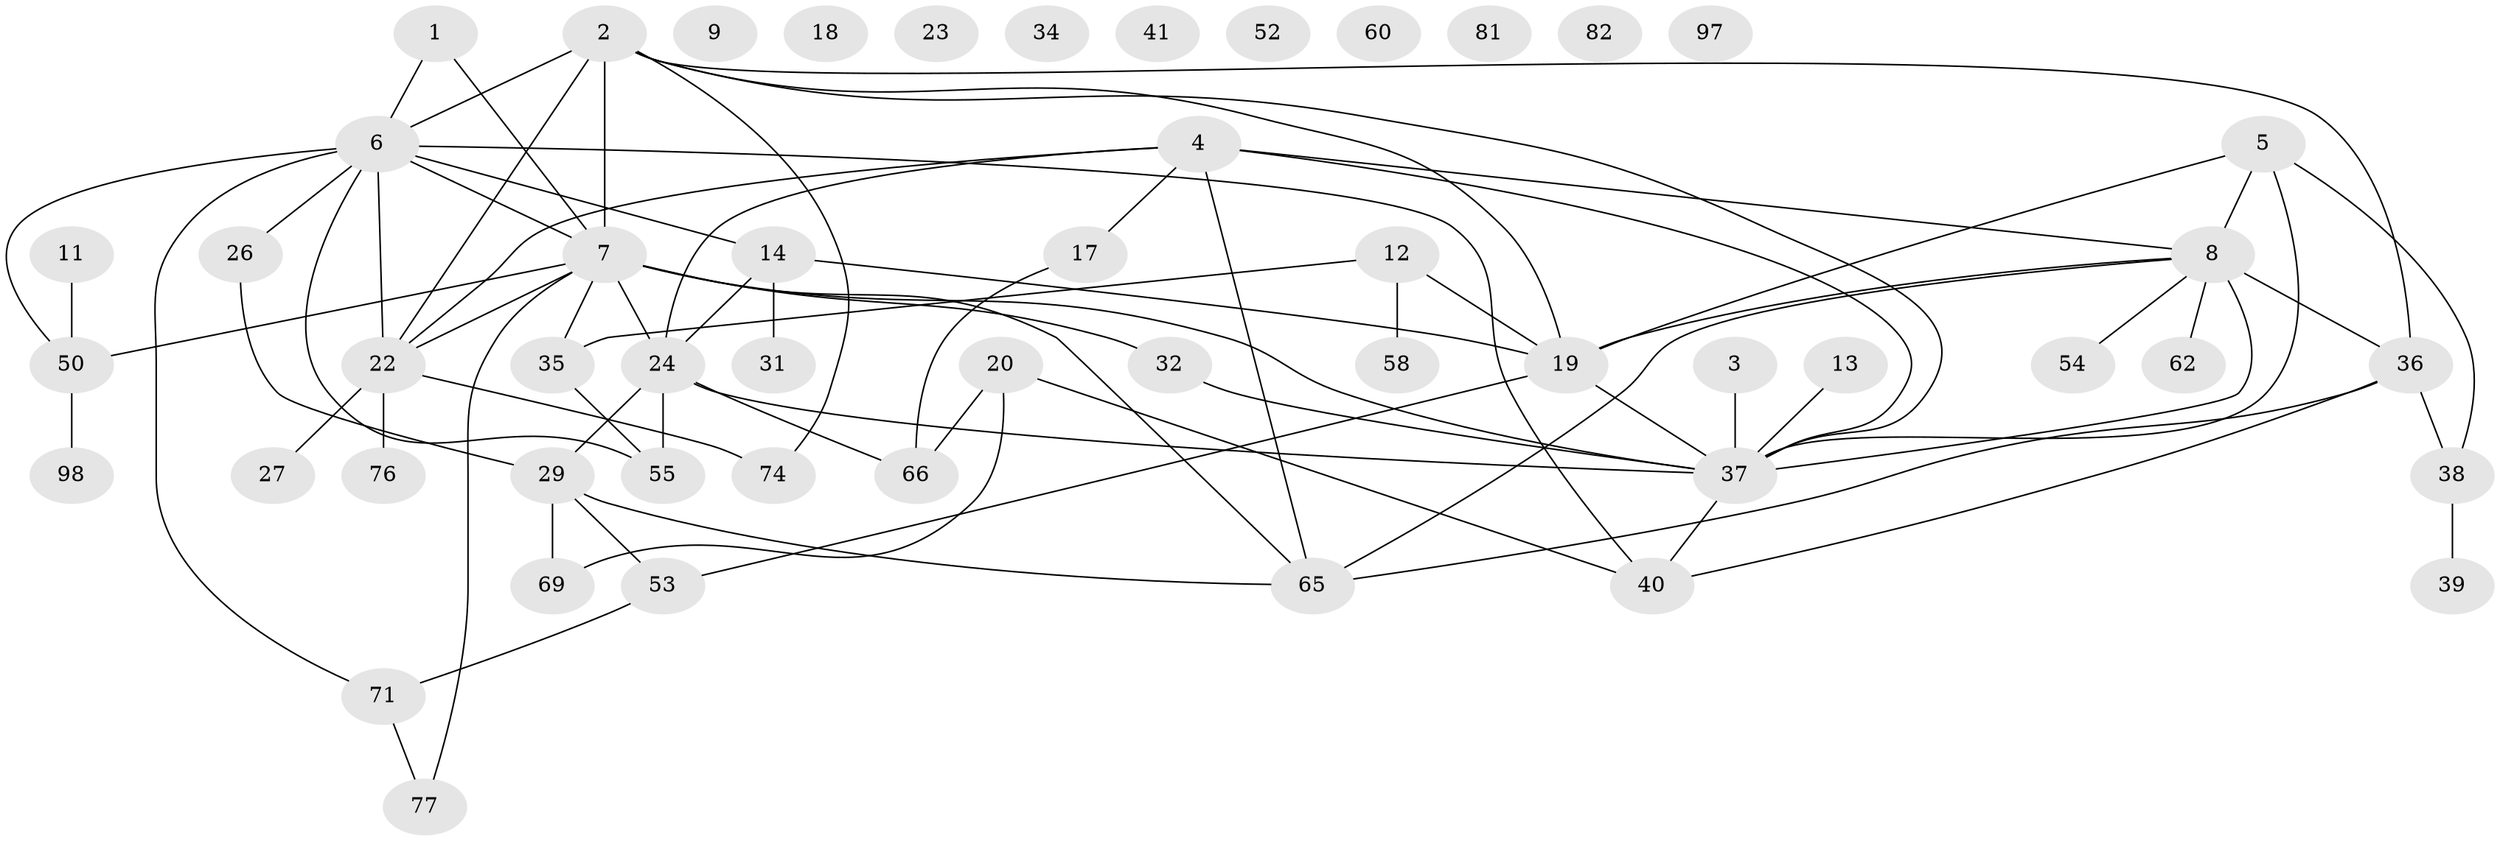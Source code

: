 // original degree distribution, {2: 0.21153846153846154, 4: 0.15384615384615385, 3: 0.2692307692307692, 0: 0.09615384615384616, 1: 0.15384615384615385, 6: 0.0673076923076923, 5: 0.038461538461538464, 8: 0.009615384615384616}
// Generated by graph-tools (version 1.1) at 2025/13/03/09/25 04:13:05]
// undirected, 52 vertices, 77 edges
graph export_dot {
graph [start="1"]
  node [color=gray90,style=filled];
  1;
  2 [super="+25+16"];
  3 [super="+70"];
  4 [super="+48"];
  5 [super="+78+79"];
  6 [super="+47+10+43+49"];
  7 [super="+90+21"];
  8 [super="+15+28"];
  9;
  11;
  12 [super="+104"];
  13;
  14;
  17;
  18;
  19 [super="+68+75"];
  20 [super="+63"];
  22 [super="+80+44+59"];
  23;
  24 [super="+33"];
  26 [super="+30"];
  27;
  29 [super="+101+103"];
  31;
  32;
  34;
  35 [super="+85"];
  36 [super="+45"];
  37 [super="+84+42"];
  38 [super="+51"];
  39 [super="+91"];
  40 [super="+87"];
  41;
  50;
  52;
  53 [super="+83"];
  54;
  55;
  58;
  60;
  62;
  65 [super="+86"];
  66;
  69 [super="+73"];
  71;
  74 [super="+96"];
  76;
  77;
  81;
  82;
  97;
  98;
  1 -- 7;
  1 -- 6;
  2 -- 22 [weight=3];
  2 -- 19;
  2 -- 36;
  2 -- 74;
  2 -- 7 [weight=2];
  2 -- 6;
  2 -- 37;
  3 -- 37 [weight=2];
  4 -- 24;
  4 -- 17;
  4 -- 65;
  4 -- 37;
  4 -- 22;
  4 -- 8;
  5 -- 19;
  5 -- 38;
  5 -- 8;
  5 -- 37;
  6 -- 71;
  6 -- 14;
  6 -- 7;
  6 -- 26;
  6 -- 40;
  6 -- 50;
  6 -- 55;
  6 -- 22;
  7 -- 32 [weight=2];
  7 -- 50;
  7 -- 22;
  7 -- 37;
  7 -- 65;
  7 -- 35;
  7 -- 77;
  7 -- 24;
  8 -- 36 [weight=2];
  8 -- 65;
  8 -- 19;
  8 -- 54;
  8 -- 62;
  8 -- 37 [weight=2];
  11 -- 50;
  12 -- 58;
  12 -- 35;
  12 -- 19;
  13 -- 37;
  14 -- 31;
  14 -- 19;
  14 -- 24;
  17 -- 66;
  19 -- 53;
  19 -- 37;
  20 -- 40;
  20 -- 66;
  20 -- 69;
  22 -- 74 [weight=2];
  22 -- 27;
  22 -- 76;
  24 -- 66;
  24 -- 37 [weight=2];
  24 -- 55;
  24 -- 29;
  26 -- 29;
  29 -- 65;
  29 -- 69;
  29 -- 53;
  32 -- 37;
  35 -- 55;
  36 -- 65;
  36 -- 40;
  36 -- 38;
  37 -- 40;
  38 -- 39;
  50 -- 98;
  53 -- 71;
  71 -- 77;
}
